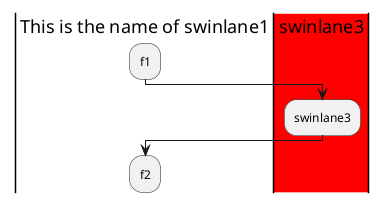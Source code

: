 {
  "sha1": "192uvpbcf5prxlhyxy0fmnypzyftpfa",
  "insertion": {
    "when": "2024-05-30T20:48:19.602Z",
    "user": "plantuml@gmail.com"
  }
}
@startuml
|swinlane1|This is the name of swinlane1
:f1;
|#red|swinlane3|
:swinlane3;
|swinlane1|
:f2;
@enduml
